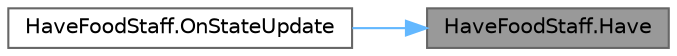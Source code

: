 digraph "HaveFoodStaff.Have"
{
 // LATEX_PDF_SIZE
  bgcolor="transparent";
  edge [fontname=Helvetica,fontsize=10,labelfontname=Helvetica,labelfontsize=10];
  node [fontname=Helvetica,fontsize=10,shape=box,height=0.2,width=0.4];
  rankdir="RL";
  Node1 [id="Node000001",label="HaveFoodStaff.Have",height=0.2,width=0.4,color="gray40", fillcolor="grey60", style="filled", fontcolor="black",tooltip=" "];
  Node1 -> Node2 [id="edge1_Node000001_Node000002",dir="back",color="steelblue1",style="solid",tooltip=" "];
  Node2 [id="Node000002",label="HaveFoodStaff.OnStateUpdate",height=0.2,width=0.4,color="grey40", fillcolor="white", style="filled",URL="$class_have_food_staff.html#a26c7d51c53b57f550cfda157c18f6dba",tooltip=" "];
}
